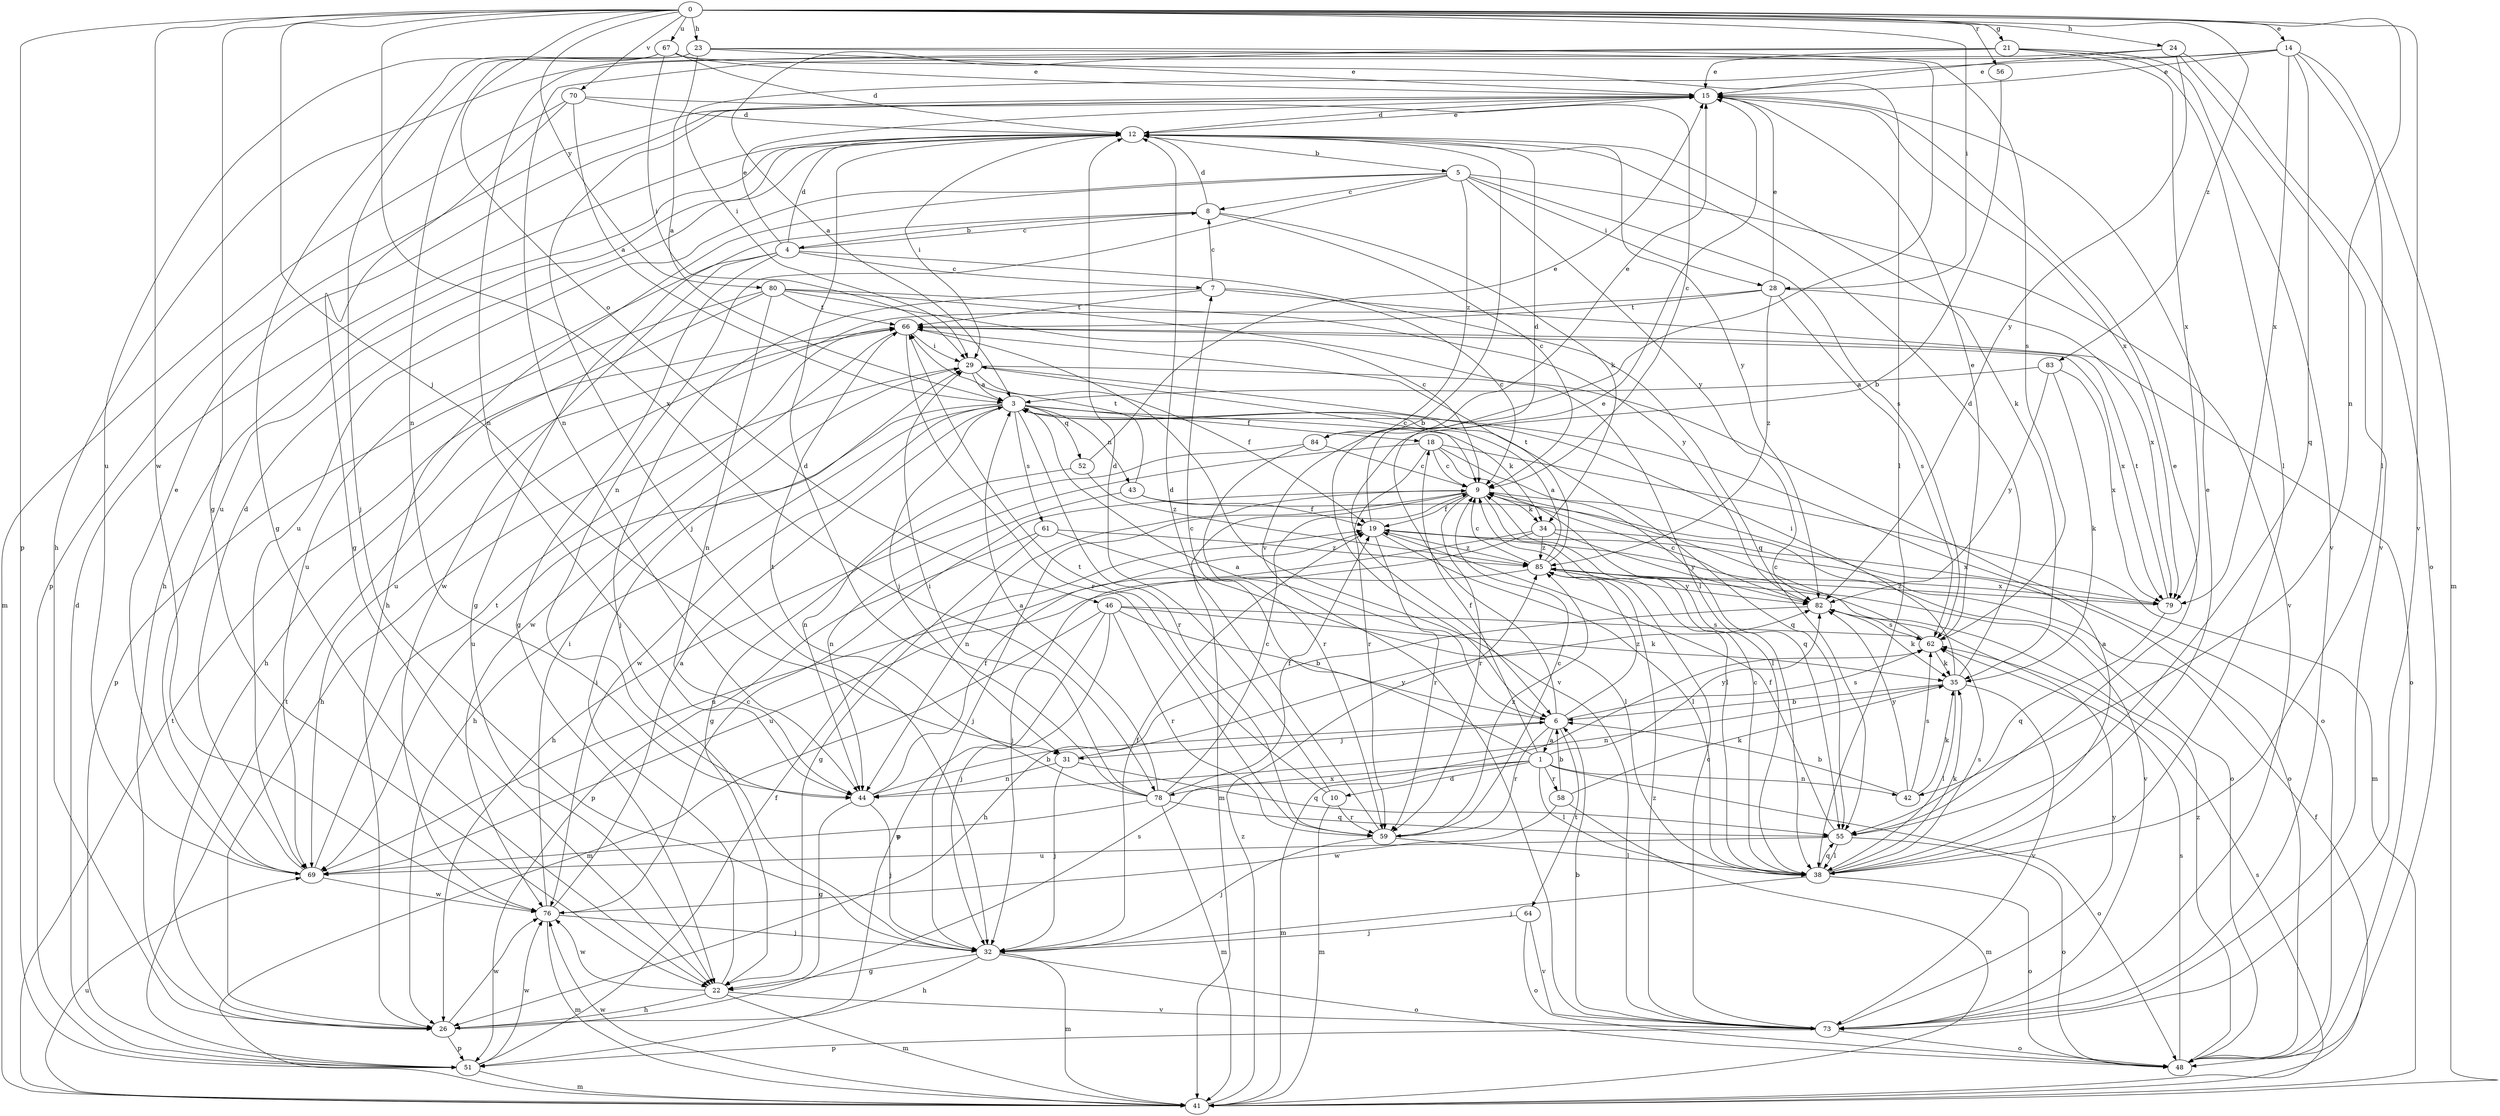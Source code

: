 strict digraph  {
0;
1;
3;
4;
5;
6;
7;
8;
9;
10;
12;
14;
15;
18;
19;
21;
22;
23;
24;
26;
28;
29;
31;
32;
34;
35;
38;
41;
42;
43;
44;
46;
48;
51;
52;
55;
56;
58;
59;
61;
62;
64;
66;
67;
69;
70;
73;
76;
78;
79;
80;
82;
83;
84;
85;
0 -> 14  [label=e];
0 -> 21  [label=g];
0 -> 22  [label=g];
0 -> 23  [label=h];
0 -> 24  [label=h];
0 -> 28  [label=i];
0 -> 31  [label=j];
0 -> 42  [label=n];
0 -> 46  [label=o];
0 -> 51  [label=p];
0 -> 56  [label=r];
0 -> 67  [label=u];
0 -> 70  [label=v];
0 -> 73  [label=v];
0 -> 76  [label=w];
0 -> 78  [label=x];
0 -> 80  [label=y];
0 -> 83  [label=z];
1 -> 7  [label=c];
1 -> 10  [label=d];
1 -> 18  [label=f];
1 -> 38  [label=l];
1 -> 41  [label=m];
1 -> 42  [label=n];
1 -> 48  [label=o];
1 -> 58  [label=r];
1 -> 78  [label=x];
1 -> 82  [label=y];
3 -> 18  [label=f];
3 -> 26  [label=h];
3 -> 31  [label=j];
3 -> 34  [label=k];
3 -> 43  [label=n];
3 -> 52  [label=q];
3 -> 55  [label=q];
3 -> 59  [label=r];
3 -> 61  [label=s];
3 -> 69  [label=u];
3 -> 76  [label=w];
4 -> 7  [label=c];
4 -> 8  [label=c];
4 -> 12  [label=d];
4 -> 15  [label=e];
4 -> 22  [label=g];
4 -> 55  [label=q];
4 -> 69  [label=u];
4 -> 76  [label=w];
5 -> 8  [label=c];
5 -> 26  [label=h];
5 -> 28  [label=i];
5 -> 44  [label=n];
5 -> 62  [label=s];
5 -> 69  [label=u];
5 -> 73  [label=v];
5 -> 82  [label=y];
5 -> 84  [label=z];
6 -> 1  [label=a];
6 -> 3  [label=a];
6 -> 15  [label=e];
6 -> 31  [label=j];
6 -> 59  [label=r];
6 -> 62  [label=s];
6 -> 64  [label=t];
6 -> 85  [label=z];
7 -> 8  [label=c];
7 -> 9  [label=c];
7 -> 32  [label=j];
7 -> 48  [label=o];
7 -> 66  [label=t];
8 -> 4  [label=b];
8 -> 9  [label=c];
8 -> 12  [label=d];
8 -> 22  [label=g];
8 -> 34  [label=k];
9 -> 19  [label=f];
9 -> 32  [label=j];
9 -> 34  [label=k];
9 -> 38  [label=l];
9 -> 41  [label=m];
9 -> 44  [label=n];
9 -> 48  [label=o];
9 -> 59  [label=r];
10 -> 12  [label=d];
10 -> 41  [label=m];
10 -> 59  [label=r];
10 -> 66  [label=t];
12 -> 5  [label=b];
12 -> 6  [label=b];
12 -> 15  [label=e];
12 -> 26  [label=h];
12 -> 29  [label=i];
12 -> 35  [label=k];
12 -> 69  [label=u];
12 -> 82  [label=y];
14 -> 15  [label=e];
14 -> 29  [label=i];
14 -> 38  [label=l];
14 -> 41  [label=m];
14 -> 44  [label=n];
14 -> 55  [label=q];
14 -> 79  [label=x];
15 -> 12  [label=d];
15 -> 32  [label=j];
15 -> 51  [label=p];
15 -> 79  [label=x];
18 -> 9  [label=c];
18 -> 26  [label=h];
18 -> 38  [label=l];
18 -> 41  [label=m];
18 -> 55  [label=q];
18 -> 59  [label=r];
19 -> 12  [label=d];
19 -> 38  [label=l];
19 -> 59  [label=r];
19 -> 73  [label=v];
19 -> 85  [label=z];
21 -> 3  [label=a];
21 -> 15  [label=e];
21 -> 38  [label=l];
21 -> 44  [label=n];
21 -> 73  [label=v];
21 -> 79  [label=x];
22 -> 26  [label=h];
22 -> 29  [label=i];
22 -> 41  [label=m];
22 -> 73  [label=v];
22 -> 76  [label=w];
23 -> 3  [label=a];
23 -> 15  [label=e];
23 -> 32  [label=j];
23 -> 44  [label=n];
23 -> 62  [label=s];
23 -> 73  [label=v];
24 -> 15  [label=e];
24 -> 26  [label=h];
24 -> 48  [label=o];
24 -> 73  [label=v];
24 -> 82  [label=y];
26 -> 51  [label=p];
26 -> 62  [label=s];
26 -> 76  [label=w];
28 -> 15  [label=e];
28 -> 62  [label=s];
28 -> 66  [label=t];
28 -> 69  [label=u];
28 -> 79  [label=x];
28 -> 85  [label=z];
29 -> 3  [label=a];
29 -> 9  [label=c];
29 -> 19  [label=f];
29 -> 26  [label=h];
29 -> 48  [label=o];
31 -> 32  [label=j];
31 -> 44  [label=n];
31 -> 55  [label=q];
31 -> 82  [label=y];
32 -> 19  [label=f];
32 -> 22  [label=g];
32 -> 26  [label=h];
32 -> 41  [label=m];
32 -> 48  [label=o];
34 -> 32  [label=j];
34 -> 69  [label=u];
34 -> 79  [label=x];
34 -> 82  [label=y];
34 -> 85  [label=z];
35 -> 6  [label=b];
35 -> 12  [label=d];
35 -> 29  [label=i];
35 -> 38  [label=l];
35 -> 44  [label=n];
35 -> 73  [label=v];
38 -> 3  [label=a];
38 -> 9  [label=c];
38 -> 15  [label=e];
38 -> 32  [label=j];
38 -> 35  [label=k];
38 -> 48  [label=o];
38 -> 55  [label=q];
38 -> 62  [label=s];
41 -> 19  [label=f];
41 -> 62  [label=s];
41 -> 66  [label=t];
41 -> 69  [label=u];
41 -> 76  [label=w];
41 -> 85  [label=z];
42 -> 6  [label=b];
42 -> 35  [label=k];
42 -> 62  [label=s];
42 -> 82  [label=y];
43 -> 19  [label=f];
43 -> 44  [label=n];
43 -> 48  [label=o];
43 -> 66  [label=t];
44 -> 6  [label=b];
44 -> 19  [label=f];
44 -> 22  [label=g];
44 -> 32  [label=j];
46 -> 6  [label=b];
46 -> 32  [label=j];
46 -> 35  [label=k];
46 -> 41  [label=m];
46 -> 51  [label=p];
46 -> 59  [label=r];
46 -> 62  [label=s];
48 -> 62  [label=s];
48 -> 85  [label=z];
51 -> 12  [label=d];
51 -> 19  [label=f];
51 -> 41  [label=m];
51 -> 66  [label=t];
51 -> 76  [label=w];
52 -> 15  [label=e];
52 -> 44  [label=n];
52 -> 85  [label=z];
55 -> 15  [label=e];
55 -> 19  [label=f];
55 -> 38  [label=l];
55 -> 48  [label=o];
55 -> 69  [label=u];
56 -> 6  [label=b];
58 -> 6  [label=b];
58 -> 35  [label=k];
58 -> 41  [label=m];
58 -> 76  [label=w];
59 -> 9  [label=c];
59 -> 12  [label=d];
59 -> 32  [label=j];
59 -> 38  [label=l];
59 -> 85  [label=z];
61 -> 22  [label=g];
61 -> 38  [label=l];
61 -> 51  [label=p];
61 -> 85  [label=z];
62 -> 9  [label=c];
62 -> 15  [label=e];
62 -> 35  [label=k];
64 -> 32  [label=j];
64 -> 48  [label=o];
64 -> 73  [label=v];
66 -> 29  [label=i];
66 -> 59  [label=r];
66 -> 73  [label=v];
66 -> 76  [label=w];
66 -> 79  [label=x];
67 -> 12  [label=d];
67 -> 15  [label=e];
67 -> 22  [label=g];
67 -> 29  [label=i];
67 -> 38  [label=l];
67 -> 69  [label=u];
69 -> 12  [label=d];
69 -> 15  [label=e];
69 -> 66  [label=t];
69 -> 76  [label=w];
70 -> 3  [label=a];
70 -> 9  [label=c];
70 -> 12  [label=d];
70 -> 22  [label=g];
70 -> 41  [label=m];
73 -> 6  [label=b];
73 -> 9  [label=c];
73 -> 48  [label=o];
73 -> 51  [label=p];
73 -> 82  [label=y];
73 -> 85  [label=z];
76 -> 3  [label=a];
76 -> 9  [label=c];
76 -> 29  [label=i];
76 -> 32  [label=j];
76 -> 41  [label=m];
78 -> 3  [label=a];
78 -> 9  [label=c];
78 -> 12  [label=d];
78 -> 19  [label=f];
78 -> 29  [label=i];
78 -> 41  [label=m];
78 -> 55  [label=q];
78 -> 66  [label=t];
78 -> 69  [label=u];
79 -> 55  [label=q];
79 -> 66  [label=t];
79 -> 85  [label=z];
80 -> 9  [label=c];
80 -> 26  [label=h];
80 -> 38  [label=l];
80 -> 44  [label=n];
80 -> 51  [label=p];
80 -> 66  [label=t];
80 -> 82  [label=y];
82 -> 9  [label=c];
82 -> 26  [label=h];
82 -> 35  [label=k];
82 -> 62  [label=s];
83 -> 3  [label=a];
83 -> 35  [label=k];
83 -> 79  [label=x];
83 -> 82  [label=y];
84 -> 9  [label=c];
84 -> 15  [label=e];
84 -> 22  [label=g];
84 -> 59  [label=r];
85 -> 3  [label=a];
85 -> 9  [label=c];
85 -> 66  [label=t];
85 -> 69  [label=u];
85 -> 79  [label=x];
85 -> 82  [label=y];
}
